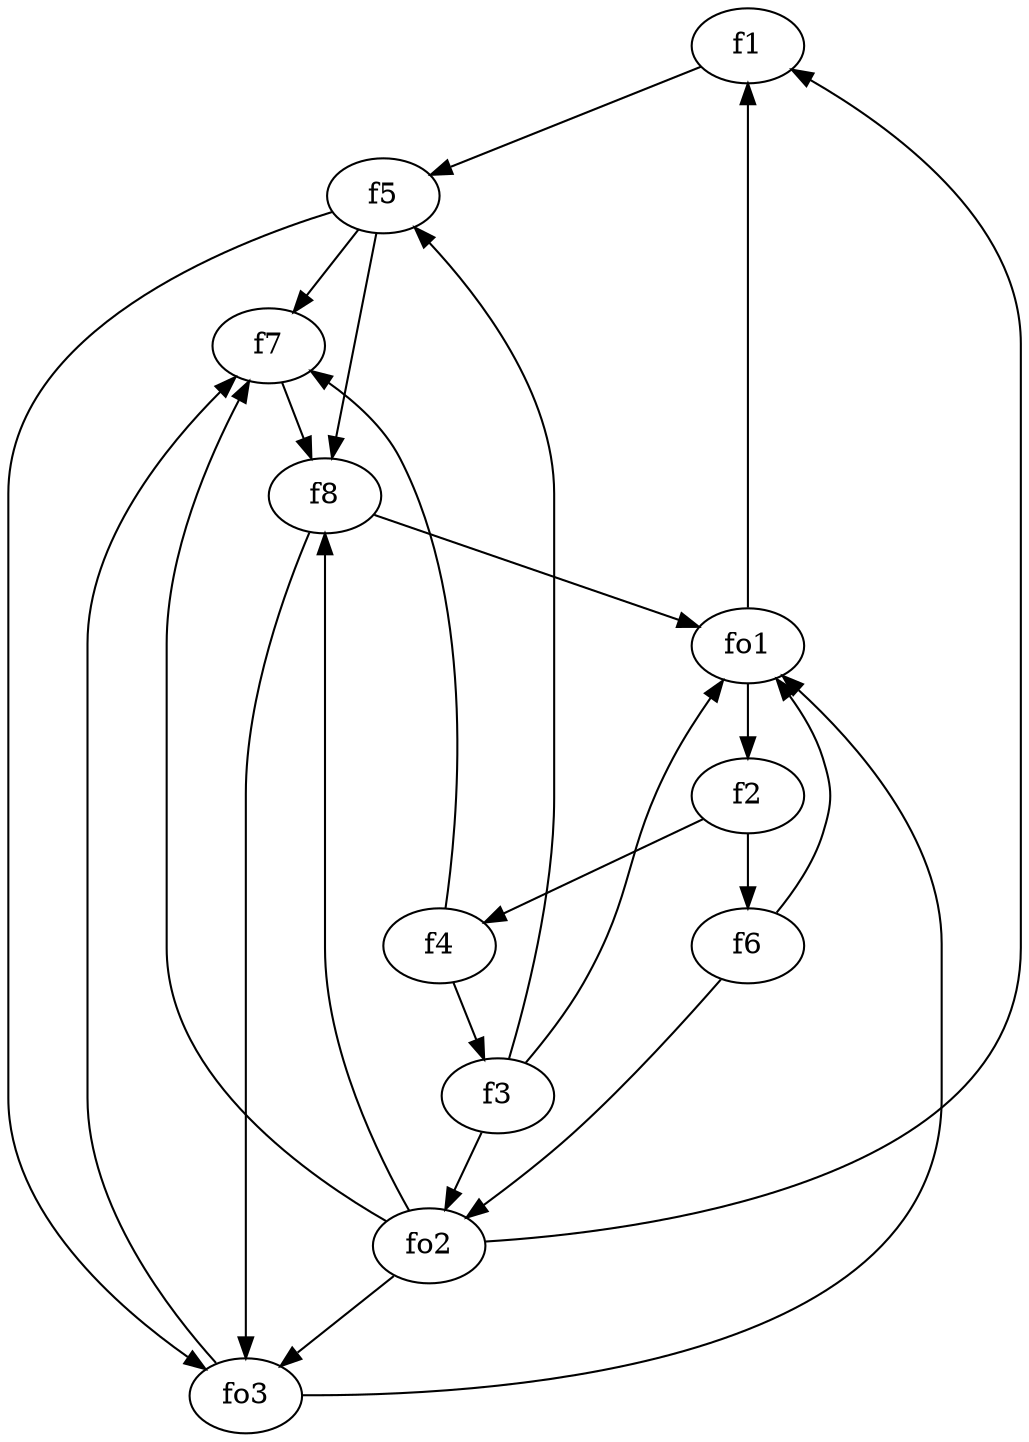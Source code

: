 strict digraph  {
f1;
f2;
f3;
f4;
f5;
f6;
f7;
f8;
fo1;
fo2;
fo3;
f1 -> f5  [weight=2];
f2 -> f6  [weight=2];
f2 -> f4  [weight=2];
f3 -> fo1  [weight=2];
f3 -> fo2  [weight=2];
f3 -> f5  [weight=2];
f4 -> f3  [weight=2];
f4 -> f7  [weight=2];
f5 -> f7  [weight=2];
f5 -> fo3  [weight=2];
f5 -> f8  [weight=2];
f6 -> fo1  [weight=2];
f6 -> fo2  [weight=2];
f7 -> f8  [weight=2];
f8 -> fo3  [weight=2];
f8 -> fo1  [weight=2];
fo1 -> f1  [weight=2];
fo1 -> f2  [weight=2];
fo2 -> fo3  [weight=2];
fo2 -> f8  [weight=2];
fo2 -> f1  [weight=2];
fo2 -> f7  [weight=2];
fo3 -> fo1  [weight=2];
fo3 -> f7  [weight=2];
}
